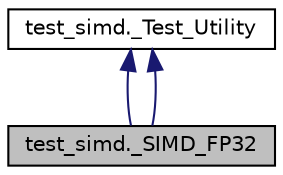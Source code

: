 digraph "test_simd._SIMD_FP32"
{
 // LATEX_PDF_SIZE
  edge [fontname="Helvetica",fontsize="10",labelfontname="Helvetica",labelfontsize="10"];
  node [fontname="Helvetica",fontsize="10",shape=record];
  Node1 [label="test_simd._SIMD_FP32",height=0.2,width=0.4,color="black", fillcolor="grey75", style="filled", fontcolor="black",tooltip=" "];
  Node2 -> Node1 [dir="back",color="midnightblue",fontsize="10",style="solid",fontname="Helvetica"];
  Node2 [label="test_simd._Test_Utility",height=0.2,width=0.4,color="black", fillcolor="white", style="filled",URL="$classtest__simd_1_1__Test__Utility.html",tooltip=" "];
  Node2 -> Node1 [dir="back",color="midnightblue",fontsize="10",style="solid",fontname="Helvetica"];
}

